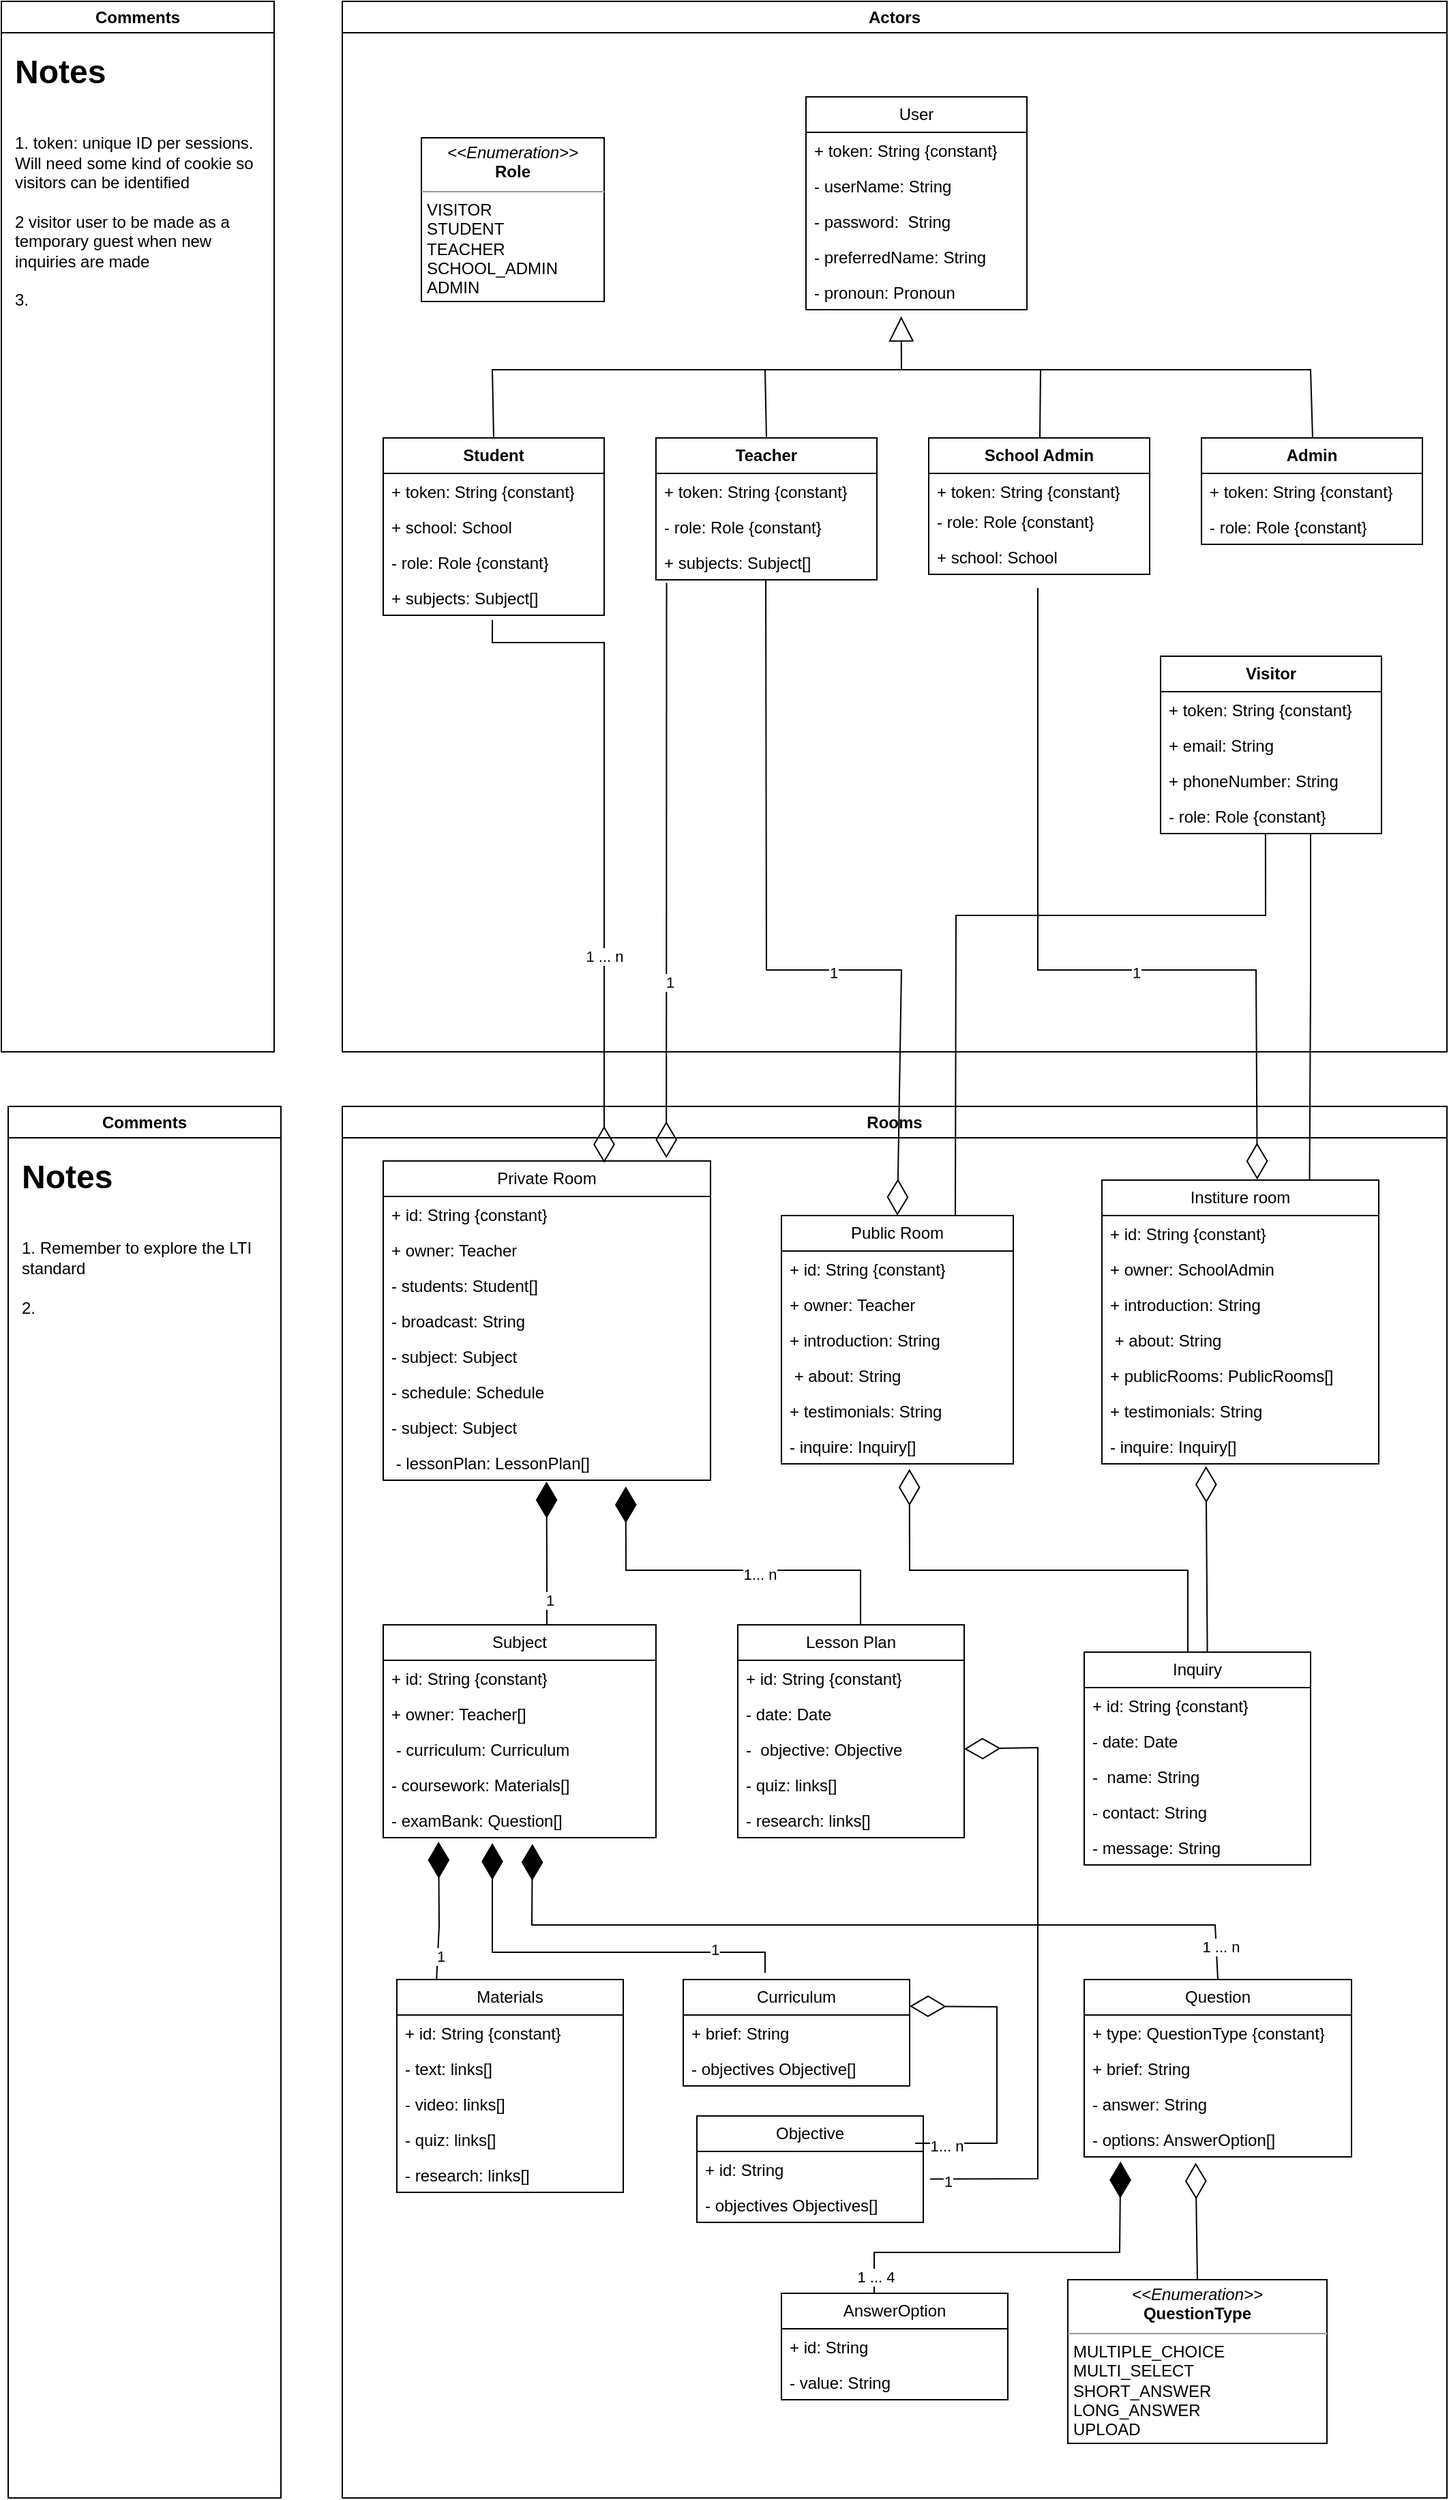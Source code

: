 <mxfile version="22.1.5" type="github">
  <diagram id="C5RBs43oDa-KdzZeNtuy" name="Class diagram">
    <mxGraphModel dx="2812" dy="894" grid="1" gridSize="10" guides="1" tooltips="1" connect="1" arrows="1" fold="1" page="1" pageScale="1" pageWidth="827" pageHeight="1169" math="0" shadow="0">
      <root>
        <mxCell id="WIyWlLk6GJQsqaUBKTNV-0" />
        <mxCell id="WIyWlLk6GJQsqaUBKTNV-1" parent="WIyWlLk6GJQsqaUBKTNV-0" />
        <mxCell id="srA7FluS-shETUdFAsvK-31" value="Actors" style="swimlane;whiteSpace=wrap;html=1;" parent="WIyWlLk6GJQsqaUBKTNV-1" vertex="1">
          <mxGeometry x="10" y="10" width="810" height="770" as="geometry" />
        </mxCell>
        <mxCell id="srA7FluS-shETUdFAsvK-42" value="&lt;b&gt;Student&lt;/b&gt;" style="swimlane;fontStyle=0;childLayout=stackLayout;horizontal=1;startSize=26;fillColor=none;horizontalStack=0;resizeParent=1;resizeParentMax=0;resizeLast=0;collapsible=1;marginBottom=0;whiteSpace=wrap;html=1;" parent="srA7FluS-shETUdFAsvK-31" vertex="1">
          <mxGeometry x="30" y="320" width="162" height="130" as="geometry" />
        </mxCell>
        <mxCell id="srA7FluS-shETUdFAsvK-43" value="+ token: String {constant}" style="text;strokeColor=none;fillColor=none;align=left;verticalAlign=top;spacingLeft=4;spacingRight=4;overflow=hidden;rotatable=0;points=[[0,0.5],[1,0.5]];portConstraint=eastwest;whiteSpace=wrap;html=1;" parent="srA7FluS-shETUdFAsvK-42" vertex="1">
          <mxGeometry y="26" width="162" height="26" as="geometry" />
        </mxCell>
        <mxCell id="srA7FluS-shETUdFAsvK-110" value="+ school: School" style="text;strokeColor=none;fillColor=none;align=left;verticalAlign=top;spacingLeft=4;spacingRight=4;overflow=hidden;rotatable=0;points=[[0,0.5],[1,0.5]];portConstraint=eastwest;whiteSpace=wrap;html=1;" parent="srA7FluS-shETUdFAsvK-42" vertex="1">
          <mxGeometry y="52" width="162" height="26" as="geometry" />
        </mxCell>
        <mxCell id="srA7FluS-shETUdFAsvK-64" value="- role: Role {constant}" style="text;strokeColor=none;fillColor=none;align=left;verticalAlign=top;spacingLeft=4;spacingRight=4;overflow=hidden;rotatable=0;points=[[0,0.5],[1,0.5]];portConstraint=eastwest;whiteSpace=wrap;html=1;" parent="srA7FluS-shETUdFAsvK-42" vertex="1">
          <mxGeometry y="78" width="162" height="26" as="geometry" />
        </mxCell>
        <mxCell id="srA7FluS-shETUdFAsvK-47" value="+ subjects: Subject[]" style="text;strokeColor=none;fillColor=none;align=left;verticalAlign=top;spacingLeft=4;spacingRight=4;overflow=hidden;rotatable=0;points=[[0,0.5],[1,0.5]];portConstraint=eastwest;whiteSpace=wrap;html=1;" parent="srA7FluS-shETUdFAsvK-42" vertex="1">
          <mxGeometry y="104" width="162" height="26" as="geometry" />
        </mxCell>
        <mxCell id="srA7FluS-shETUdFAsvK-66" value="&lt;b&gt;Teacher&lt;/b&gt;" style="swimlane;fontStyle=0;childLayout=stackLayout;horizontal=1;startSize=26;fillColor=none;horizontalStack=0;resizeParent=1;resizeParentMax=0;resizeLast=0;collapsible=1;marginBottom=0;whiteSpace=wrap;html=1;" parent="srA7FluS-shETUdFAsvK-31" vertex="1">
          <mxGeometry x="230" y="320" width="162" height="104" as="geometry" />
        </mxCell>
        <mxCell id="srA7FluS-shETUdFAsvK-106" value="+ token: String {constant}" style="text;strokeColor=none;fillColor=none;align=left;verticalAlign=top;spacingLeft=4;spacingRight=4;overflow=hidden;rotatable=0;points=[[0,0.5],[1,0.5]];portConstraint=eastwest;whiteSpace=wrap;html=1;" parent="srA7FluS-shETUdFAsvK-66" vertex="1">
          <mxGeometry y="26" width="162" height="26" as="geometry" />
        </mxCell>
        <mxCell id="srA7FluS-shETUdFAsvK-113" value="- role: Role {constant}" style="text;strokeColor=none;fillColor=none;align=left;verticalAlign=top;spacingLeft=4;spacingRight=4;overflow=hidden;rotatable=0;points=[[0,0.5],[1,0.5]];portConstraint=eastwest;whiteSpace=wrap;html=1;" parent="srA7FluS-shETUdFAsvK-66" vertex="1">
          <mxGeometry y="52" width="162" height="26" as="geometry" />
        </mxCell>
        <mxCell id="srA7FluS-shETUdFAsvK-72" value="+ subjects: Subject[]" style="text;strokeColor=none;fillColor=none;align=left;verticalAlign=top;spacingLeft=4;spacingRight=4;overflow=hidden;rotatable=0;points=[[0,0.5],[1,0.5]];portConstraint=eastwest;whiteSpace=wrap;html=1;" parent="srA7FluS-shETUdFAsvK-66" vertex="1">
          <mxGeometry y="78" width="162" height="26" as="geometry" />
        </mxCell>
        <mxCell id="srA7FluS-shETUdFAsvK-74" value="&lt;b&gt;School Admin&lt;/b&gt;" style="swimlane;fontStyle=0;childLayout=stackLayout;horizontal=1;startSize=26;fillColor=none;horizontalStack=0;resizeParent=1;resizeParentMax=0;resizeLast=0;collapsible=1;marginBottom=0;whiteSpace=wrap;html=1;" parent="srA7FluS-shETUdFAsvK-31" vertex="1">
          <mxGeometry x="430" y="320" width="162" height="100" as="geometry" />
        </mxCell>
        <mxCell id="srA7FluS-shETUdFAsvK-107" value="+ token: String {constant}" style="text;strokeColor=none;fillColor=none;align=left;verticalAlign=top;spacingLeft=4;spacingRight=4;overflow=hidden;rotatable=0;points=[[0,0.5],[1,0.5]];portConstraint=eastwest;whiteSpace=wrap;html=1;" parent="srA7FluS-shETUdFAsvK-74" vertex="1">
          <mxGeometry y="26" width="162" height="22" as="geometry" />
        </mxCell>
        <mxCell id="srA7FluS-shETUdFAsvK-114" value="- role: Role {constant}" style="text;strokeColor=none;fillColor=none;align=left;verticalAlign=top;spacingLeft=4;spacingRight=4;overflow=hidden;rotatable=0;points=[[0,0.5],[1,0.5]];portConstraint=eastwest;whiteSpace=wrap;html=1;" parent="srA7FluS-shETUdFAsvK-74" vertex="1">
          <mxGeometry y="48" width="162" height="26" as="geometry" />
        </mxCell>
        <mxCell id="srA7FluS-shETUdFAsvK-81" value="+ school: School" style="text;strokeColor=none;fillColor=none;align=left;verticalAlign=top;spacingLeft=4;spacingRight=4;overflow=hidden;rotatable=0;points=[[0,0.5],[1,0.5]];portConstraint=eastwest;whiteSpace=wrap;html=1;" parent="srA7FluS-shETUdFAsvK-74" vertex="1">
          <mxGeometry y="74" width="162" height="26" as="geometry" />
        </mxCell>
        <mxCell id="srA7FluS-shETUdFAsvK-82" value="&lt;b&gt;Admin&lt;/b&gt;" style="swimlane;fontStyle=0;childLayout=stackLayout;horizontal=1;startSize=26;fillColor=none;horizontalStack=0;resizeParent=1;resizeParentMax=0;resizeLast=0;collapsible=1;marginBottom=0;whiteSpace=wrap;html=1;" parent="srA7FluS-shETUdFAsvK-31" vertex="1">
          <mxGeometry x="630" y="320" width="162" height="78" as="geometry" />
        </mxCell>
        <mxCell id="srA7FluS-shETUdFAsvK-108" value="+ token: String {constant}" style="text;strokeColor=none;fillColor=none;align=left;verticalAlign=top;spacingLeft=4;spacingRight=4;overflow=hidden;rotatable=0;points=[[0,0.5],[1,0.5]];portConstraint=eastwest;whiteSpace=wrap;html=1;" parent="srA7FluS-shETUdFAsvK-82" vertex="1">
          <mxGeometry y="26" width="162" height="26" as="geometry" />
        </mxCell>
        <mxCell id="srA7FluS-shETUdFAsvK-115" value="- role: Role {constant}" style="text;strokeColor=none;fillColor=none;align=left;verticalAlign=top;spacingLeft=4;spacingRight=4;overflow=hidden;rotatable=0;points=[[0,0.5],[1,0.5]];portConstraint=eastwest;whiteSpace=wrap;html=1;" parent="srA7FluS-shETUdFAsvK-82" vertex="1">
          <mxGeometry y="52" width="162" height="26" as="geometry" />
        </mxCell>
        <mxCell id="srA7FluS-shETUdFAsvK-97" value="&lt;b&gt;Visitor&lt;/b&gt;" style="swimlane;fontStyle=0;childLayout=stackLayout;horizontal=1;startSize=26;fillColor=none;horizontalStack=0;resizeParent=1;resizeParentMax=0;resizeLast=0;collapsible=1;marginBottom=0;whiteSpace=wrap;html=1;" parent="srA7FluS-shETUdFAsvK-31" vertex="1">
          <mxGeometry x="600" y="480" width="162" height="130" as="geometry" />
        </mxCell>
        <mxCell id="srA7FluS-shETUdFAsvK-98" value="+ token: String {constant}" style="text;strokeColor=none;fillColor=none;align=left;verticalAlign=top;spacingLeft=4;spacingRight=4;overflow=hidden;rotatable=0;points=[[0,0.5],[1,0.5]];portConstraint=eastwest;whiteSpace=wrap;html=1;" parent="srA7FluS-shETUdFAsvK-97" vertex="1">
          <mxGeometry y="26" width="162" height="26" as="geometry" />
        </mxCell>
        <mxCell id="srA7FluS-shETUdFAsvK-103" value="+ email: String" style="text;strokeColor=none;fillColor=none;align=left;verticalAlign=top;spacingLeft=4;spacingRight=4;overflow=hidden;rotatable=0;points=[[0,0.5],[1,0.5]];portConstraint=eastwest;whiteSpace=wrap;html=1;" parent="srA7FluS-shETUdFAsvK-97" vertex="1">
          <mxGeometry y="52" width="162" height="26" as="geometry" />
        </mxCell>
        <mxCell id="srA7FluS-shETUdFAsvK-105" value="+ phoneNumber: String" style="text;strokeColor=none;fillColor=none;align=left;verticalAlign=top;spacingLeft=4;spacingRight=4;overflow=hidden;rotatable=0;points=[[0,0.5],[1,0.5]];portConstraint=eastwest;whiteSpace=wrap;html=1;" parent="srA7FluS-shETUdFAsvK-97" vertex="1">
          <mxGeometry y="78" width="162" height="26" as="geometry" />
        </mxCell>
        <mxCell id="srA7FluS-shETUdFAsvK-112" value="- role: Role {constant}" style="text;strokeColor=none;fillColor=none;align=left;verticalAlign=top;spacingLeft=4;spacingRight=4;overflow=hidden;rotatable=0;points=[[0,0.5],[1,0.5]];portConstraint=eastwest;whiteSpace=wrap;html=1;" parent="srA7FluS-shETUdFAsvK-97" vertex="1">
          <mxGeometry y="104" width="162" height="26" as="geometry" />
        </mxCell>
        <mxCell id="srA7FluS-shETUdFAsvK-116" value="User" style="swimlane;fontStyle=0;childLayout=stackLayout;horizontal=1;startSize=26;fillColor=none;horizontalStack=0;resizeParent=1;resizeParentMax=0;resizeLast=0;collapsible=1;marginBottom=0;whiteSpace=wrap;html=1;" parent="srA7FluS-shETUdFAsvK-31" vertex="1">
          <mxGeometry x="340" y="70" width="162" height="156" as="geometry" />
        </mxCell>
        <mxCell id="srA7FluS-shETUdFAsvK-117" value="+ token: String {constant}" style="text;strokeColor=none;fillColor=none;align=left;verticalAlign=top;spacingLeft=4;spacingRight=4;overflow=hidden;rotatable=0;points=[[0,0.5],[1,0.5]];portConstraint=eastwest;whiteSpace=wrap;html=1;" parent="srA7FluS-shETUdFAsvK-116" vertex="1">
          <mxGeometry y="26" width="162" height="26" as="geometry" />
        </mxCell>
        <mxCell id="srA7FluS-shETUdFAsvK-119" value="- userName: String" style="text;strokeColor=none;fillColor=none;align=left;verticalAlign=top;spacingLeft=4;spacingRight=4;overflow=hidden;rotatable=0;points=[[0,0.5],[1,0.5]];portConstraint=eastwest;whiteSpace=wrap;html=1;" parent="srA7FluS-shETUdFAsvK-116" vertex="1">
          <mxGeometry y="52" width="162" height="26" as="geometry" />
        </mxCell>
        <mxCell id="srA7FluS-shETUdFAsvK-120" value="- password:&amp;nbsp; String" style="text;strokeColor=none;fillColor=none;align=left;verticalAlign=top;spacingLeft=4;spacingRight=4;overflow=hidden;rotatable=0;points=[[0,0.5],[1,0.5]];portConstraint=eastwest;whiteSpace=wrap;html=1;" parent="srA7FluS-shETUdFAsvK-116" vertex="1">
          <mxGeometry y="78" width="162" height="26" as="geometry" />
        </mxCell>
        <mxCell id="srA7FluS-shETUdFAsvK-121" value="- preferredName: String" style="text;strokeColor=none;fillColor=none;align=left;verticalAlign=top;spacingLeft=4;spacingRight=4;overflow=hidden;rotatable=0;points=[[0,0.5],[1,0.5]];portConstraint=eastwest;whiteSpace=wrap;html=1;" parent="srA7FluS-shETUdFAsvK-116" vertex="1">
          <mxGeometry y="104" width="162" height="26" as="geometry" />
        </mxCell>
        <mxCell id="srA7FluS-shETUdFAsvK-122" value="- pronoun: Pronoun" style="text;strokeColor=none;fillColor=none;align=left;verticalAlign=top;spacingLeft=4;spacingRight=4;overflow=hidden;rotatable=0;points=[[0,0.5],[1,0.5]];portConstraint=eastwest;whiteSpace=wrap;html=1;" parent="srA7FluS-shETUdFAsvK-116" vertex="1">
          <mxGeometry y="130" width="162" height="26" as="geometry" />
        </mxCell>
        <mxCell id="srA7FluS-shETUdFAsvK-111" value="&lt;p style=&quot;margin:0px;margin-top:4px;text-align:center;&quot;&gt;&lt;i&gt;&amp;lt;&amp;lt;Enumeration&amp;gt;&amp;gt;&lt;/i&gt;&lt;br&gt;&lt;b&gt;Role&lt;/b&gt;&lt;/p&gt;&lt;hr size=&quot;1&quot;&gt;&lt;p style=&quot;margin:0px;margin-left:4px;&quot;&gt;VISITOR&lt;/p&gt;&lt;p style=&quot;margin:0px;margin-left:4px;&quot;&gt;STUDENT&lt;br&gt;&lt;/p&gt;&lt;p style=&quot;margin:0px;margin-left:4px;&quot;&gt;TEACHER&lt;/p&gt;&lt;p style=&quot;margin:0px;margin-left:4px;&quot;&gt;SCHOOL_ADMIN&lt;/p&gt;&lt;p style=&quot;margin:0px;margin-left:4px;&quot;&gt;ADMIN&lt;/p&gt;&lt;p style=&quot;margin:0px;margin-left:4px;&quot;&gt;&lt;br&gt;&lt;/p&gt;" style="verticalAlign=top;align=left;overflow=fill;fontSize=12;fontFamily=Helvetica;html=1;whiteSpace=wrap;" parent="srA7FluS-shETUdFAsvK-31" vertex="1">
          <mxGeometry x="58" y="100" width="134" height="120" as="geometry" />
        </mxCell>
        <mxCell id="srA7FluS-shETUdFAsvK-141" value="" style="endArrow=block;endSize=16;endFill=0;html=1;rounded=0;exitX=0.5;exitY=0;exitDx=0;exitDy=0;entryX=0.431;entryY=1.187;entryDx=0;entryDy=0;entryPerimeter=0;" parent="srA7FluS-shETUdFAsvK-31" source="srA7FluS-shETUdFAsvK-42" target="srA7FluS-shETUdFAsvK-122" edge="1">
          <mxGeometry width="160" relative="1" as="geometry">
            <mxPoint x="280" y="500" as="sourcePoint" />
            <mxPoint x="440" y="500" as="targetPoint" />
            <Array as="points">
              <mxPoint x="110" y="270" />
              <mxPoint x="410" y="270" />
            </Array>
          </mxGeometry>
        </mxCell>
        <mxCell id="srA7FluS-shETUdFAsvK-142" value="" style="endArrow=none;html=1;rounded=0;exitX=0.5;exitY=0;exitDx=0;exitDy=0;" parent="srA7FluS-shETUdFAsvK-31" source="srA7FluS-shETUdFAsvK-66" edge="1">
          <mxGeometry width="50" height="50" relative="1" as="geometry">
            <mxPoint x="320" y="330" as="sourcePoint" />
            <mxPoint x="310" y="270" as="targetPoint" />
          </mxGeometry>
        </mxCell>
        <mxCell id="srA7FluS-shETUdFAsvK-143" value="" style="endArrow=none;html=1;rounded=0;exitX=0.5;exitY=0;exitDx=0;exitDy=0;" parent="srA7FluS-shETUdFAsvK-31" edge="1">
          <mxGeometry width="50" height="50" relative="1" as="geometry">
            <mxPoint x="511.5" y="320" as="sourcePoint" />
            <mxPoint x="410" y="270" as="targetPoint" />
            <Array as="points">
              <mxPoint x="512" y="270" />
            </Array>
          </mxGeometry>
        </mxCell>
        <mxCell id="srA7FluS-shETUdFAsvK-144" value="" style="endArrow=none;html=1;rounded=0;exitX=0.5;exitY=0;exitDx=0;exitDy=0;" parent="srA7FluS-shETUdFAsvK-31" edge="1">
          <mxGeometry width="50" height="50" relative="1" as="geometry">
            <mxPoint x="711.5" y="320" as="sourcePoint" />
            <mxPoint x="510" y="270" as="targetPoint" />
            <Array as="points">
              <mxPoint x="710" y="270" />
            </Array>
          </mxGeometry>
        </mxCell>
        <mxCell id="srA7FluS-shETUdFAsvK-187" value="Rooms" style="swimlane;whiteSpace=wrap;html=1;startSize=23;" parent="WIyWlLk6GJQsqaUBKTNV-1" vertex="1">
          <mxGeometry x="10" y="820" width="810" height="1020" as="geometry" />
        </mxCell>
        <mxCell id="srA7FluS-shETUdFAsvK-146" value="Subject" style="swimlane;fontStyle=0;childLayout=stackLayout;horizontal=1;startSize=26;fillColor=none;horizontalStack=0;resizeParent=1;resizeParentMax=0;resizeLast=0;collapsible=1;marginBottom=0;whiteSpace=wrap;html=1;" parent="srA7FluS-shETUdFAsvK-187" vertex="1">
          <mxGeometry x="30" y="380" width="200" height="156" as="geometry" />
        </mxCell>
        <mxCell id="srA7FluS-shETUdFAsvK-147" value="+ id: String {constant}" style="text;strokeColor=none;fillColor=none;align=left;verticalAlign=top;spacingLeft=4;spacingRight=4;overflow=hidden;rotatable=0;points=[[0,0.5],[1,0.5]];portConstraint=eastwest;whiteSpace=wrap;html=1;" parent="srA7FluS-shETUdFAsvK-146" vertex="1">
          <mxGeometry y="26" width="200" height="26" as="geometry" />
        </mxCell>
        <mxCell id="srA7FluS-shETUdFAsvK-148" value="+ owner: Teacher[]" style="text;strokeColor=none;fillColor=none;align=left;verticalAlign=top;spacingLeft=4;spacingRight=4;overflow=hidden;rotatable=0;points=[[0,0.5],[1,0.5]];portConstraint=eastwest;whiteSpace=wrap;html=1;" parent="srA7FluS-shETUdFAsvK-146" vertex="1">
          <mxGeometry y="52" width="200" height="26" as="geometry" />
        </mxCell>
        <mxCell id="PEpVWC3lu_L7I1P6-TOw-14" value="&amp;nbsp;- curriculum: Curriculum" style="text;strokeColor=none;fillColor=none;align=left;verticalAlign=top;spacingLeft=4;spacingRight=4;overflow=hidden;rotatable=0;points=[[0,0.5],[1,0.5]];portConstraint=eastwest;whiteSpace=wrap;html=1;" parent="srA7FluS-shETUdFAsvK-146" vertex="1">
          <mxGeometry y="78" width="200" height="26" as="geometry" />
        </mxCell>
        <mxCell id="PEpVWC3lu_L7I1P6-TOw-15" value="- coursework: Materials[]" style="text;strokeColor=none;fillColor=none;align=left;verticalAlign=top;spacingLeft=4;spacingRight=4;overflow=hidden;rotatable=0;points=[[0,0.5],[1,0.5]];portConstraint=eastwest;whiteSpace=wrap;html=1;" parent="srA7FluS-shETUdFAsvK-146" vertex="1">
          <mxGeometry y="104" width="200" height="26" as="geometry" />
        </mxCell>
        <mxCell id="PEpVWC3lu_L7I1P6-TOw-20" value="- examBank: Question[]" style="text;strokeColor=none;fillColor=none;align=left;verticalAlign=top;spacingLeft=4;spacingRight=4;overflow=hidden;rotatable=0;points=[[0,0.5],[1,0.5]];portConstraint=eastwest;whiteSpace=wrap;html=1;" parent="srA7FluS-shETUdFAsvK-146" vertex="1">
          <mxGeometry y="130" width="200" height="26" as="geometry" />
        </mxCell>
        <mxCell id="PEpVWC3lu_L7I1P6-TOw-2" value="Private Room" style="swimlane;fontStyle=0;childLayout=stackLayout;horizontal=1;startSize=26;fillColor=none;horizontalStack=0;resizeParent=1;resizeParentMax=0;resizeLast=0;collapsible=1;marginBottom=0;whiteSpace=wrap;html=1;" parent="srA7FluS-shETUdFAsvK-187" vertex="1">
          <mxGeometry x="30" y="40" width="240" height="234" as="geometry" />
        </mxCell>
        <mxCell id="PEpVWC3lu_L7I1P6-TOw-3" value="+ id: String {constant}" style="text;strokeColor=none;fillColor=none;align=left;verticalAlign=top;spacingLeft=4;spacingRight=4;overflow=hidden;rotatable=0;points=[[0,0.5],[1,0.5]];portConstraint=eastwest;whiteSpace=wrap;html=1;" parent="PEpVWC3lu_L7I1P6-TOw-2" vertex="1">
          <mxGeometry y="26" width="240" height="26" as="geometry" />
        </mxCell>
        <mxCell id="PEpVWC3lu_L7I1P6-TOw-4" value="+ owner: Teacher" style="text;strokeColor=none;fillColor=none;align=left;verticalAlign=top;spacingLeft=4;spacingRight=4;overflow=hidden;rotatable=0;points=[[0,0.5],[1,0.5]];portConstraint=eastwest;whiteSpace=wrap;html=1;" parent="PEpVWC3lu_L7I1P6-TOw-2" vertex="1">
          <mxGeometry y="52" width="240" height="26" as="geometry" />
        </mxCell>
        <mxCell id="PEpVWC3lu_L7I1P6-TOw-5" value="- students: Student[]" style="text;strokeColor=none;fillColor=none;align=left;verticalAlign=top;spacingLeft=4;spacingRight=4;overflow=hidden;rotatable=0;points=[[0,0.5],[1,0.5]];portConstraint=eastwest;whiteSpace=wrap;html=1;" parent="PEpVWC3lu_L7I1P6-TOw-2" vertex="1">
          <mxGeometry y="78" width="240" height="26" as="geometry" />
        </mxCell>
        <mxCell id="PEpVWC3lu_L7I1P6-TOw-6" value="- broadcast: String" style="text;strokeColor=none;fillColor=none;align=left;verticalAlign=top;spacingLeft=4;spacingRight=4;overflow=hidden;rotatable=0;points=[[0,0.5],[1,0.5]];portConstraint=eastwest;whiteSpace=wrap;html=1;" parent="PEpVWC3lu_L7I1P6-TOw-2" vertex="1">
          <mxGeometry y="104" width="240" height="26" as="geometry" />
        </mxCell>
        <mxCell id="PEpVWC3lu_L7I1P6-TOw-18" value="- subject: Subject" style="text;strokeColor=none;fillColor=none;align=left;verticalAlign=top;spacingLeft=4;spacingRight=4;overflow=hidden;rotatable=0;points=[[0,0.5],[1,0.5]];portConstraint=eastwest;whiteSpace=wrap;html=1;" parent="PEpVWC3lu_L7I1P6-TOw-2" vertex="1">
          <mxGeometry y="130" width="240" height="26" as="geometry" />
        </mxCell>
        <mxCell id="PEpVWC3lu_L7I1P6-TOw-7" value="- schedule: Schedule" style="text;strokeColor=none;fillColor=none;align=left;verticalAlign=top;spacingLeft=4;spacingRight=4;overflow=hidden;rotatable=0;points=[[0,0.5],[1,0.5]];portConstraint=eastwest;whiteSpace=wrap;html=1;" parent="PEpVWC3lu_L7I1P6-TOw-2" vertex="1">
          <mxGeometry y="156" width="240" height="26" as="geometry" />
        </mxCell>
        <mxCell id="PEpVWC3lu_L7I1P6-TOw-19" value="- subject: Subject" style="text;strokeColor=none;fillColor=none;align=left;verticalAlign=top;spacingLeft=4;spacingRight=4;overflow=hidden;rotatable=0;points=[[0,0.5],[1,0.5]];portConstraint=eastwest;whiteSpace=wrap;html=1;" parent="PEpVWC3lu_L7I1P6-TOw-2" vertex="1">
          <mxGeometry y="182" width="240" height="26" as="geometry" />
        </mxCell>
        <mxCell id="PEpVWC3lu_L7I1P6-TOw-16" value="&amp;nbsp;- lessonPlan: LessonPlan[]" style="text;strokeColor=none;fillColor=none;align=left;verticalAlign=top;spacingLeft=4;spacingRight=4;overflow=hidden;rotatable=0;points=[[0,0.5],[1,0.5]];portConstraint=eastwest;whiteSpace=wrap;html=1;" parent="PEpVWC3lu_L7I1P6-TOw-2" vertex="1">
          <mxGeometry y="208" width="240" height="26" as="geometry" />
        </mxCell>
        <mxCell id="PEpVWC3lu_L7I1P6-TOw-11" value="Materials" style="swimlane;fontStyle=0;childLayout=stackLayout;horizontal=1;startSize=26;fillColor=none;horizontalStack=0;resizeParent=1;resizeParentMax=0;resizeLast=0;collapsible=1;marginBottom=0;whiteSpace=wrap;html=1;" parent="srA7FluS-shETUdFAsvK-187" vertex="1">
          <mxGeometry x="40" y="640" width="166" height="156" as="geometry" />
        </mxCell>
        <mxCell id="PEpVWC3lu_L7I1P6-TOw-12" value="+ id: String {constant}" style="text;strokeColor=none;fillColor=none;align=left;verticalAlign=top;spacingLeft=4;spacingRight=4;overflow=hidden;rotatable=0;points=[[0,0.5],[1,0.5]];portConstraint=eastwest;whiteSpace=wrap;html=1;" parent="PEpVWC3lu_L7I1P6-TOw-11" vertex="1">
          <mxGeometry y="26" width="166" height="26" as="geometry" />
        </mxCell>
        <mxCell id="PEpVWC3lu_L7I1P6-TOw-17" value="- text: links[]" style="text;strokeColor=none;fillColor=none;align=left;verticalAlign=top;spacingLeft=4;spacingRight=4;overflow=hidden;rotatable=0;points=[[0,0.5],[1,0.5]];portConstraint=eastwest;whiteSpace=wrap;html=1;" parent="PEpVWC3lu_L7I1P6-TOw-11" vertex="1">
          <mxGeometry y="52" width="166" height="26" as="geometry" />
        </mxCell>
        <mxCell id="PEpVWC3lu_L7I1P6-TOw-21" value="- video: links[]" style="text;strokeColor=none;fillColor=none;align=left;verticalAlign=top;spacingLeft=4;spacingRight=4;overflow=hidden;rotatable=0;points=[[0,0.5],[1,0.5]];portConstraint=eastwest;whiteSpace=wrap;html=1;" parent="PEpVWC3lu_L7I1P6-TOw-11" vertex="1">
          <mxGeometry y="78" width="166" height="26" as="geometry" />
        </mxCell>
        <mxCell id="PEpVWC3lu_L7I1P6-TOw-22" value="- quiz: links[]" style="text;strokeColor=none;fillColor=none;align=left;verticalAlign=top;spacingLeft=4;spacingRight=4;overflow=hidden;rotatable=0;points=[[0,0.5],[1,0.5]];portConstraint=eastwest;whiteSpace=wrap;html=1;" parent="PEpVWC3lu_L7I1P6-TOw-11" vertex="1">
          <mxGeometry y="104" width="166" height="26" as="geometry" />
        </mxCell>
        <mxCell id="PEpVWC3lu_L7I1P6-TOw-23" value="- research: links[]" style="text;strokeColor=none;fillColor=none;align=left;verticalAlign=top;spacingLeft=4;spacingRight=4;overflow=hidden;rotatable=0;points=[[0,0.5],[1,0.5]];portConstraint=eastwest;whiteSpace=wrap;html=1;" parent="PEpVWC3lu_L7I1P6-TOw-11" vertex="1">
          <mxGeometry y="130" width="166" height="26" as="geometry" />
        </mxCell>
        <mxCell id="PEpVWC3lu_L7I1P6-TOw-25" value="Lesson Plan" style="swimlane;fontStyle=0;childLayout=stackLayout;horizontal=1;startSize=26;fillColor=none;horizontalStack=0;resizeParent=1;resizeParentMax=0;resizeLast=0;collapsible=1;marginBottom=0;whiteSpace=wrap;html=1;" parent="srA7FluS-shETUdFAsvK-187" vertex="1">
          <mxGeometry x="290" y="380" width="166" height="156" as="geometry" />
        </mxCell>
        <mxCell id="PEpVWC3lu_L7I1P6-TOw-26" value="+ id: String {constant}" style="text;strokeColor=none;fillColor=none;align=left;verticalAlign=top;spacingLeft=4;spacingRight=4;overflow=hidden;rotatable=0;points=[[0,0.5],[1,0.5]];portConstraint=eastwest;whiteSpace=wrap;html=1;" parent="PEpVWC3lu_L7I1P6-TOw-25" vertex="1">
          <mxGeometry y="26" width="166" height="26" as="geometry" />
        </mxCell>
        <mxCell id="PEpVWC3lu_L7I1P6-TOw-27" value="- date: Date" style="text;strokeColor=none;fillColor=none;align=left;verticalAlign=top;spacingLeft=4;spacingRight=4;overflow=hidden;rotatable=0;points=[[0,0.5],[1,0.5]];portConstraint=eastwest;whiteSpace=wrap;html=1;" parent="PEpVWC3lu_L7I1P6-TOw-25" vertex="1">
          <mxGeometry y="52" width="166" height="26" as="geometry" />
        </mxCell>
        <mxCell id="PEpVWC3lu_L7I1P6-TOw-28" value="-&amp;nbsp; objective: Objective" style="text;strokeColor=none;fillColor=none;align=left;verticalAlign=top;spacingLeft=4;spacingRight=4;overflow=hidden;rotatable=0;points=[[0,0.5],[1,0.5]];portConstraint=eastwest;whiteSpace=wrap;html=1;" parent="PEpVWC3lu_L7I1P6-TOw-25" vertex="1">
          <mxGeometry y="78" width="166" height="26" as="geometry" />
        </mxCell>
        <mxCell id="PEpVWC3lu_L7I1P6-TOw-29" value="- quiz: links[]" style="text;strokeColor=none;fillColor=none;align=left;verticalAlign=top;spacingLeft=4;spacingRight=4;overflow=hidden;rotatable=0;points=[[0,0.5],[1,0.5]];portConstraint=eastwest;whiteSpace=wrap;html=1;" parent="PEpVWC3lu_L7I1P6-TOw-25" vertex="1">
          <mxGeometry y="104" width="166" height="26" as="geometry" />
        </mxCell>
        <mxCell id="PEpVWC3lu_L7I1P6-TOw-30" value="- research: links[]" style="text;strokeColor=none;fillColor=none;align=left;verticalAlign=top;spacingLeft=4;spacingRight=4;overflow=hidden;rotatable=0;points=[[0,0.5],[1,0.5]];portConstraint=eastwest;whiteSpace=wrap;html=1;" parent="PEpVWC3lu_L7I1P6-TOw-25" vertex="1">
          <mxGeometry y="130" width="166" height="26" as="geometry" />
        </mxCell>
        <mxCell id="PEpVWC3lu_L7I1P6-TOw-31" value="Public Room" style="swimlane;fontStyle=0;childLayout=stackLayout;horizontal=1;startSize=26;fillColor=none;horizontalStack=0;resizeParent=1;resizeParentMax=0;resizeLast=0;collapsible=1;marginBottom=0;whiteSpace=wrap;html=1;" parent="srA7FluS-shETUdFAsvK-187" vertex="1">
          <mxGeometry x="322" y="80" width="170" height="182" as="geometry" />
        </mxCell>
        <mxCell id="PEpVWC3lu_L7I1P6-TOw-32" value="+ id: String {constant}" style="text;strokeColor=none;fillColor=none;align=left;verticalAlign=top;spacingLeft=4;spacingRight=4;overflow=hidden;rotatable=0;points=[[0,0.5],[1,0.5]];portConstraint=eastwest;whiteSpace=wrap;html=1;" parent="PEpVWC3lu_L7I1P6-TOw-31" vertex="1">
          <mxGeometry y="26" width="170" height="26" as="geometry" />
        </mxCell>
        <mxCell id="PEpVWC3lu_L7I1P6-TOw-33" value="+ owner: Teacher" style="text;strokeColor=none;fillColor=none;align=left;verticalAlign=top;spacingLeft=4;spacingRight=4;overflow=hidden;rotatable=0;points=[[0,0.5],[1,0.5]];portConstraint=eastwest;whiteSpace=wrap;html=1;" parent="PEpVWC3lu_L7I1P6-TOw-31" vertex="1">
          <mxGeometry y="52" width="170" height="26" as="geometry" />
        </mxCell>
        <mxCell id="PEpVWC3lu_L7I1P6-TOw-34" value="+ introduction: String" style="text;strokeColor=none;fillColor=none;align=left;verticalAlign=top;spacingLeft=4;spacingRight=4;overflow=hidden;rotatable=0;points=[[0,0.5],[1,0.5]];portConstraint=eastwest;whiteSpace=wrap;html=1;" parent="PEpVWC3lu_L7I1P6-TOw-31" vertex="1">
          <mxGeometry y="78" width="170" height="26" as="geometry" />
        </mxCell>
        <mxCell id="PEpVWC3lu_L7I1P6-TOw-39" value="&amp;nbsp;+ about: String" style="text;strokeColor=none;fillColor=none;align=left;verticalAlign=top;spacingLeft=4;spacingRight=4;overflow=hidden;rotatable=0;points=[[0,0.5],[1,0.5]];portConstraint=eastwest;whiteSpace=wrap;html=1;" parent="PEpVWC3lu_L7I1P6-TOw-31" vertex="1">
          <mxGeometry y="104" width="170" height="26" as="geometry" />
        </mxCell>
        <mxCell id="PEpVWC3lu_L7I1P6-TOw-35" value="+ testimonials: String" style="text;strokeColor=none;fillColor=none;align=left;verticalAlign=top;spacingLeft=4;spacingRight=4;overflow=hidden;rotatable=0;points=[[0,0.5],[1,0.5]];portConstraint=eastwest;whiteSpace=wrap;html=1;" parent="PEpVWC3lu_L7I1P6-TOw-31" vertex="1">
          <mxGeometry y="130" width="170" height="26" as="geometry" />
        </mxCell>
        <mxCell id="PEpVWC3lu_L7I1P6-TOw-37" value="- inquire: Inquiry[]" style="text;strokeColor=none;fillColor=none;align=left;verticalAlign=top;spacingLeft=4;spacingRight=4;overflow=hidden;rotatable=0;points=[[0,0.5],[1,0.5]];portConstraint=eastwest;whiteSpace=wrap;html=1;" parent="PEpVWC3lu_L7I1P6-TOw-31" vertex="1">
          <mxGeometry y="156" width="170" height="26" as="geometry" />
        </mxCell>
        <mxCell id="PEpVWC3lu_L7I1P6-TOw-41" value="" style="endArrow=diamondThin;endFill=1;endSize=24;html=1;rounded=0;entryX=0.499;entryY=1.038;entryDx=0;entryDy=0;entryPerimeter=0;" parent="srA7FluS-shETUdFAsvK-187" target="PEpVWC3lu_L7I1P6-TOw-16" edge="1">
          <mxGeometry width="160" relative="1" as="geometry">
            <mxPoint x="150" y="380" as="sourcePoint" />
            <mxPoint x="480" y="310" as="targetPoint" />
            <Array as="points">
              <mxPoint x="150" y="340" />
            </Array>
          </mxGeometry>
        </mxCell>
        <mxCell id="PEpVWC3lu_L7I1P6-TOw-44" value="1" style="edgeLabel;html=1;align=center;verticalAlign=middle;resizable=0;points=[];" parent="PEpVWC3lu_L7I1P6-TOw-41" vertex="1" connectable="0">
          <mxGeometry x="-0.645" y="-2" relative="1" as="geometry">
            <mxPoint as="offset" />
          </mxGeometry>
        </mxCell>
        <mxCell id="PEpVWC3lu_L7I1P6-TOw-42" value="" style="endArrow=diamondThin;endFill=1;endSize=24;html=1;rounded=0;exitX=0.799;exitY=0;exitDx=0;exitDy=0;exitPerimeter=0;entryX=0.741;entryY=1.176;entryDx=0;entryDy=0;entryPerimeter=0;" parent="srA7FluS-shETUdFAsvK-187" target="PEpVWC3lu_L7I1P6-TOw-16" edge="1">
          <mxGeometry width="160" relative="1" as="geometry">
            <mxPoint x="380" y="380" as="sourcePoint" />
            <mxPoint x="270" y="280" as="targetPoint" />
            <Array as="points">
              <mxPoint x="380" y="340" />
              <mxPoint x="208" y="340" />
            </Array>
          </mxGeometry>
        </mxCell>
        <mxCell id="PEpVWC3lu_L7I1P6-TOw-45" value="1... n" style="edgeLabel;html=1;align=center;verticalAlign=middle;resizable=0;points=[];" parent="PEpVWC3lu_L7I1P6-TOw-42" vertex="1" connectable="0">
          <mxGeometry x="-0.494" y="3" relative="1" as="geometry">
            <mxPoint x="-45" as="offset" />
          </mxGeometry>
        </mxCell>
        <mxCell id="PEpVWC3lu_L7I1P6-TOw-48" value="" style="endArrow=diamondThin;endFill=1;endSize=24;html=1;rounded=0;exitX=0.175;exitY=0.004;exitDx=0;exitDy=0;entryX=0.203;entryY=1.115;entryDx=0;entryDy=0;entryPerimeter=0;exitPerimeter=0;" parent="srA7FluS-shETUdFAsvK-187" source="PEpVWC3lu_L7I1P6-TOw-11" target="PEpVWC3lu_L7I1P6-TOw-20" edge="1">
          <mxGeometry width="160" relative="1" as="geometry">
            <mxPoint x="122.5" y="641" as="sourcePoint" />
            <mxPoint x="122.5" y="536" as="targetPoint" />
            <Array as="points">
              <mxPoint x="71" y="601" />
            </Array>
          </mxGeometry>
        </mxCell>
        <mxCell id="PEpVWC3lu_L7I1P6-TOw-49" value="1" style="edgeLabel;html=1;align=center;verticalAlign=middle;resizable=0;points=[];" parent="PEpVWC3lu_L7I1P6-TOw-48" vertex="1" connectable="0">
          <mxGeometry x="-0.645" y="-2" relative="1" as="geometry">
            <mxPoint as="offset" />
          </mxGeometry>
        </mxCell>
        <mxCell id="PEpVWC3lu_L7I1P6-TOw-50" value="Curriculum" style="swimlane;fontStyle=0;childLayout=stackLayout;horizontal=1;startSize=26;fillColor=none;horizontalStack=0;resizeParent=1;resizeParentMax=0;resizeLast=0;collapsible=1;marginBottom=0;whiteSpace=wrap;html=1;" parent="srA7FluS-shETUdFAsvK-187" vertex="1">
          <mxGeometry x="250" y="640" width="166" height="78" as="geometry" />
        </mxCell>
        <mxCell id="PEpVWC3lu_L7I1P6-TOw-51" value="+ brief: String" style="text;strokeColor=none;fillColor=none;align=left;verticalAlign=top;spacingLeft=4;spacingRight=4;overflow=hidden;rotatable=0;points=[[0,0.5],[1,0.5]];portConstraint=eastwest;whiteSpace=wrap;html=1;" parent="PEpVWC3lu_L7I1P6-TOw-50" vertex="1">
          <mxGeometry y="26" width="166" height="26" as="geometry" />
        </mxCell>
        <mxCell id="PEpVWC3lu_L7I1P6-TOw-52" value="- objectives Objective[]" style="text;strokeColor=none;fillColor=none;align=left;verticalAlign=top;spacingLeft=4;spacingRight=4;overflow=hidden;rotatable=0;points=[[0,0.5],[1,0.5]];portConstraint=eastwest;whiteSpace=wrap;html=1;" parent="PEpVWC3lu_L7I1P6-TOw-50" vertex="1">
          <mxGeometry y="52" width="166" height="26" as="geometry" />
        </mxCell>
        <mxCell id="PEpVWC3lu_L7I1P6-TOw-56" value="" style="endArrow=diamondThin;endFill=1;endSize=24;html=1;rounded=0;exitX=0.799;exitY=0;exitDx=0;exitDy=0;entryX=0.4;entryY=1.154;entryDx=0;entryDy=0;entryPerimeter=0;exitPerimeter=0;" parent="srA7FluS-shETUdFAsvK-187" target="PEpVWC3lu_L7I1P6-TOw-20" edge="1">
          <mxGeometry width="160" relative="1" as="geometry">
            <mxPoint x="310" y="635" as="sourcePoint" />
            <mxPoint x="310" y="530" as="targetPoint" />
            <Array as="points">
              <mxPoint x="310" y="620" />
              <mxPoint x="110" y="620" />
            </Array>
          </mxGeometry>
        </mxCell>
        <mxCell id="PEpVWC3lu_L7I1P6-TOw-57" value="1" style="edgeLabel;html=1;align=center;verticalAlign=middle;resizable=0;points=[];" parent="PEpVWC3lu_L7I1P6-TOw-56" vertex="1" connectable="0">
          <mxGeometry x="-0.645" y="-2" relative="1" as="geometry">
            <mxPoint as="offset" />
          </mxGeometry>
        </mxCell>
        <mxCell id="PEpVWC3lu_L7I1P6-TOw-58" value="Objective" style="swimlane;fontStyle=0;childLayout=stackLayout;horizontal=1;startSize=26;fillColor=none;horizontalStack=0;resizeParent=1;resizeParentMax=0;resizeLast=0;collapsible=1;marginBottom=0;whiteSpace=wrap;html=1;" parent="srA7FluS-shETUdFAsvK-187" vertex="1">
          <mxGeometry x="260" y="740" width="166" height="78" as="geometry" />
        </mxCell>
        <mxCell id="PEpVWC3lu_L7I1P6-TOw-76" value="" style="endArrow=diamondThin;endFill=0;endSize=24;html=1;rounded=0;entryX=1;entryY=0.25;entryDx=0;entryDy=0;" parent="PEpVWC3lu_L7I1P6-TOw-58" target="PEpVWC3lu_L7I1P6-TOw-50" edge="1">
          <mxGeometry width="160" relative="1" as="geometry">
            <mxPoint x="160" y="20" as="sourcePoint" />
            <mxPoint x="220" y="-50" as="targetPoint" />
            <Array as="points">
              <mxPoint x="220" y="20" />
              <mxPoint x="220" y="-80" />
            </Array>
          </mxGeometry>
        </mxCell>
        <mxCell id="PEpVWC3lu_L7I1P6-TOw-78" value="1... n" style="edgeLabel;html=1;align=center;verticalAlign=middle;resizable=0;points=[];" parent="PEpVWC3lu_L7I1P6-TOw-76" vertex="1" connectable="0">
          <mxGeometry x="-0.793" y="-2" relative="1" as="geometry">
            <mxPoint as="offset" />
          </mxGeometry>
        </mxCell>
        <mxCell id="PEpVWC3lu_L7I1P6-TOw-59" value="+ id: String" style="text;strokeColor=none;fillColor=none;align=left;verticalAlign=top;spacingLeft=4;spacingRight=4;overflow=hidden;rotatable=0;points=[[0,0.5],[1,0.5]];portConstraint=eastwest;whiteSpace=wrap;html=1;" parent="PEpVWC3lu_L7I1P6-TOw-58" vertex="1">
          <mxGeometry y="26" width="166" height="26" as="geometry" />
        </mxCell>
        <mxCell id="PEpVWC3lu_L7I1P6-TOw-60" value="- objectives Objectives[]" style="text;strokeColor=none;fillColor=none;align=left;verticalAlign=top;spacingLeft=4;spacingRight=4;overflow=hidden;rotatable=0;points=[[0,0.5],[1,0.5]];portConstraint=eastwest;whiteSpace=wrap;html=1;" parent="PEpVWC3lu_L7I1P6-TOw-58" vertex="1">
          <mxGeometry y="52" width="166" height="26" as="geometry" />
        </mxCell>
        <mxCell id="PEpVWC3lu_L7I1P6-TOw-61" value="" style="endArrow=diamondThin;endFill=0;endSize=24;html=1;rounded=0;entryX=1;entryY=0.5;entryDx=0;entryDy=0;exitX=1.03;exitY=0.777;exitDx=0;exitDy=0;exitPerimeter=0;" parent="srA7FluS-shETUdFAsvK-187" source="PEpVWC3lu_L7I1P6-TOw-59" target="PEpVWC3lu_L7I1P6-TOw-28" edge="1">
          <mxGeometry width="160" relative="1" as="geometry">
            <mxPoint x="420" y="830" as="sourcePoint" />
            <mxPoint x="590" y="830" as="targetPoint" />
            <Array as="points">
              <mxPoint x="510" y="786" />
              <mxPoint x="510" y="660" />
              <mxPoint x="510" y="470" />
            </Array>
          </mxGeometry>
        </mxCell>
        <mxCell id="PEpVWC3lu_L7I1P6-TOw-77" value="1" style="edgeLabel;html=1;align=center;verticalAlign=middle;resizable=0;points=[];" parent="PEpVWC3lu_L7I1P6-TOw-61" vertex="1" connectable="0">
          <mxGeometry x="-0.941" y="-2" relative="1" as="geometry">
            <mxPoint as="offset" />
          </mxGeometry>
        </mxCell>
        <mxCell id="PEpVWC3lu_L7I1P6-TOw-62" value="Question" style="swimlane;fontStyle=0;childLayout=stackLayout;horizontal=1;startSize=26;fillColor=none;horizontalStack=0;resizeParent=1;resizeParentMax=0;resizeLast=0;collapsible=1;marginBottom=0;whiteSpace=wrap;html=1;" parent="srA7FluS-shETUdFAsvK-187" vertex="1">
          <mxGeometry x="544" y="640" width="196" height="130" as="geometry" />
        </mxCell>
        <mxCell id="PEpVWC3lu_L7I1P6-TOw-63" value="+ type: QuestionType {constant}" style="text;strokeColor=none;fillColor=none;align=left;verticalAlign=top;spacingLeft=4;spacingRight=4;overflow=hidden;rotatable=0;points=[[0,0.5],[1,0.5]];portConstraint=eastwest;whiteSpace=wrap;html=1;" parent="PEpVWC3lu_L7I1P6-TOw-62" vertex="1">
          <mxGeometry y="26" width="196" height="26" as="geometry" />
        </mxCell>
        <mxCell id="PEpVWC3lu_L7I1P6-TOw-64" value="+ brief: String" style="text;strokeColor=none;fillColor=none;align=left;verticalAlign=top;spacingLeft=4;spacingRight=4;overflow=hidden;rotatable=0;points=[[0,0.5],[1,0.5]];portConstraint=eastwest;whiteSpace=wrap;html=1;" parent="PEpVWC3lu_L7I1P6-TOw-62" vertex="1">
          <mxGeometry y="52" width="196" height="26" as="geometry" />
        </mxCell>
        <mxCell id="PEpVWC3lu_L7I1P6-TOw-65" value="- answer: String" style="text;strokeColor=none;fillColor=none;align=left;verticalAlign=top;spacingLeft=4;spacingRight=4;overflow=hidden;rotatable=0;points=[[0,0.5],[1,0.5]];portConstraint=eastwest;whiteSpace=wrap;html=1;" parent="PEpVWC3lu_L7I1P6-TOw-62" vertex="1">
          <mxGeometry y="78" width="196" height="26" as="geometry" />
        </mxCell>
        <mxCell id="PEpVWC3lu_L7I1P6-TOw-66" value="- options: AnswerOption[]" style="text;strokeColor=none;fillColor=none;align=left;verticalAlign=top;spacingLeft=4;spacingRight=4;overflow=hidden;rotatable=0;points=[[0,0.5],[1,0.5]];portConstraint=eastwest;whiteSpace=wrap;html=1;" parent="PEpVWC3lu_L7I1P6-TOw-62" vertex="1">
          <mxGeometry y="104" width="196" height="26" as="geometry" />
        </mxCell>
        <mxCell id="PEpVWC3lu_L7I1P6-TOw-67" value="AnswerOption" style="swimlane;fontStyle=0;childLayout=stackLayout;horizontal=1;startSize=26;fillColor=none;horizontalStack=0;resizeParent=1;resizeParentMax=0;resizeLast=0;collapsible=1;marginBottom=0;whiteSpace=wrap;html=1;" parent="srA7FluS-shETUdFAsvK-187" vertex="1">
          <mxGeometry x="322" y="870" width="166" height="78" as="geometry" />
        </mxCell>
        <mxCell id="PEpVWC3lu_L7I1P6-TOw-68" value="+ id: String" style="text;strokeColor=none;fillColor=none;align=left;verticalAlign=top;spacingLeft=4;spacingRight=4;overflow=hidden;rotatable=0;points=[[0,0.5],[1,0.5]];portConstraint=eastwest;whiteSpace=wrap;html=1;" parent="PEpVWC3lu_L7I1P6-TOw-67" vertex="1">
          <mxGeometry y="26" width="166" height="26" as="geometry" />
        </mxCell>
        <mxCell id="PEpVWC3lu_L7I1P6-TOw-69" value="- value: String" style="text;strokeColor=none;fillColor=none;align=left;verticalAlign=top;spacingLeft=4;spacingRight=4;overflow=hidden;rotatable=0;points=[[0,0.5],[1,0.5]];portConstraint=eastwest;whiteSpace=wrap;html=1;" parent="PEpVWC3lu_L7I1P6-TOw-67" vertex="1">
          <mxGeometry y="52" width="166" height="26" as="geometry" />
        </mxCell>
        <mxCell id="PEpVWC3lu_L7I1P6-TOw-70" value="&lt;p style=&quot;margin:0px;margin-top:4px;text-align:center;&quot;&gt;&lt;i&gt;&amp;lt;&amp;lt;Enumeration&amp;gt;&amp;gt;&lt;/i&gt;&lt;br&gt;&lt;b&gt;QuestionType&lt;/b&gt;&lt;/p&gt;&lt;hr size=&quot;1&quot;&gt;&lt;p style=&quot;margin:0px;margin-left:4px;&quot;&gt;MULTIPLE_CHOICE&lt;/p&gt;&lt;p style=&quot;margin:0px;margin-left:4px;&quot;&gt;MULTI_SELECT&lt;/p&gt;&lt;p style=&quot;margin:0px;margin-left:4px;&quot;&gt;SHORT_ANSWER&lt;/p&gt;&lt;p style=&quot;margin:0px;margin-left:4px;&quot;&gt;LONG_ANSWER&lt;/p&gt;&lt;p style=&quot;margin:0px;margin-left:4px;&quot;&gt;UPLOAD&lt;/p&gt;&lt;p style=&quot;margin:0px;margin-left:4px;&quot;&gt;&lt;br&gt;&lt;/p&gt;" style="verticalAlign=top;align=left;overflow=fill;fontSize=12;fontFamily=Helvetica;html=1;whiteSpace=wrap;" parent="srA7FluS-shETUdFAsvK-187" vertex="1">
          <mxGeometry x="532" y="860" width="190" height="120" as="geometry" />
        </mxCell>
        <mxCell id="PEpVWC3lu_L7I1P6-TOw-71" value="" style="endArrow=diamondThin;endFill=1;endSize=24;html=1;rounded=0;exitX=0.5;exitY=0;exitDx=0;exitDy=0;entryX=0.136;entryY=1.131;entryDx=0;entryDy=0;entryPerimeter=0;" parent="srA7FluS-shETUdFAsvK-187" target="PEpVWC3lu_L7I1P6-TOw-66" edge="1">
          <mxGeometry width="160" relative="1" as="geometry">
            <mxPoint x="390" y="870" as="sourcePoint" />
            <mxPoint x="685" y="820" as="targetPoint" />
            <Array as="points">
              <mxPoint x="390" y="840" />
              <mxPoint x="570" y="840" />
            </Array>
          </mxGeometry>
        </mxCell>
        <mxCell id="PEpVWC3lu_L7I1P6-TOw-73" value="1 ... 4" style="edgeLabel;html=1;align=center;verticalAlign=middle;resizable=0;points=[];" parent="PEpVWC3lu_L7I1P6-TOw-71" vertex="1" connectable="0">
          <mxGeometry x="-0.913" y="-1" relative="1" as="geometry">
            <mxPoint as="offset" />
          </mxGeometry>
        </mxCell>
        <mxCell id="PEpVWC3lu_L7I1P6-TOw-72" value="" style="endArrow=diamondThin;endFill=0;endSize=24;html=1;rounded=0;exitX=0.5;exitY=0;exitDx=0;exitDy=0;entryX=0.417;entryY=1.162;entryDx=0;entryDy=0;entryPerimeter=0;" parent="srA7FluS-shETUdFAsvK-187" source="PEpVWC3lu_L7I1P6-TOw-70" target="PEpVWC3lu_L7I1P6-TOw-66" edge="1">
          <mxGeometry width="160" relative="1" as="geometry">
            <mxPoint x="700" y="840" as="sourcePoint" />
            <mxPoint x="860" y="840" as="targetPoint" />
          </mxGeometry>
        </mxCell>
        <mxCell id="PEpVWC3lu_L7I1P6-TOw-74" value="" style="endArrow=diamondThin;endFill=1;endSize=24;html=1;rounded=0;exitX=0.5;exitY=0;exitDx=0;exitDy=0;entryX=0.547;entryY=1.177;entryDx=0;entryDy=0;entryPerimeter=0;" parent="srA7FluS-shETUdFAsvK-187" source="PEpVWC3lu_L7I1P6-TOw-62" target="PEpVWC3lu_L7I1P6-TOw-20" edge="1">
          <mxGeometry width="160" relative="1" as="geometry">
            <mxPoint x="640" y="620" as="sourcePoint" />
            <mxPoint x="220" y="570" as="targetPoint" />
            <Array as="points">
              <mxPoint x="640" y="600" />
              <mxPoint x="139" y="600" />
            </Array>
          </mxGeometry>
        </mxCell>
        <mxCell id="PEpVWC3lu_L7I1P6-TOw-75" value="1 ... n" style="edgeLabel;html=1;align=center;verticalAlign=middle;resizable=0;points=[];" parent="PEpVWC3lu_L7I1P6-TOw-74" vertex="1" connectable="0">
          <mxGeometry x="-0.92" y="-3" relative="1" as="geometry">
            <mxPoint as="offset" />
          </mxGeometry>
        </mxCell>
        <mxCell id="PEpVWC3lu_L7I1P6-TOw-85" value="Inquiry" style="swimlane;fontStyle=0;childLayout=stackLayout;horizontal=1;startSize=26;fillColor=none;horizontalStack=0;resizeParent=1;resizeParentMax=0;resizeLast=0;collapsible=1;marginBottom=0;whiteSpace=wrap;html=1;" parent="srA7FluS-shETUdFAsvK-187" vertex="1">
          <mxGeometry x="544" y="400" width="166" height="156" as="geometry" />
        </mxCell>
        <mxCell id="PEpVWC3lu_L7I1P6-TOw-86" value="+ id: String {constant}" style="text;strokeColor=none;fillColor=none;align=left;verticalAlign=top;spacingLeft=4;spacingRight=4;overflow=hidden;rotatable=0;points=[[0,0.5],[1,0.5]];portConstraint=eastwest;whiteSpace=wrap;html=1;" parent="PEpVWC3lu_L7I1P6-TOw-85" vertex="1">
          <mxGeometry y="26" width="166" height="26" as="geometry" />
        </mxCell>
        <mxCell id="PEpVWC3lu_L7I1P6-TOw-87" value="- date: Date" style="text;strokeColor=none;fillColor=none;align=left;verticalAlign=top;spacingLeft=4;spacingRight=4;overflow=hidden;rotatable=0;points=[[0,0.5],[1,0.5]];portConstraint=eastwest;whiteSpace=wrap;html=1;" parent="PEpVWC3lu_L7I1P6-TOw-85" vertex="1">
          <mxGeometry y="52" width="166" height="26" as="geometry" />
        </mxCell>
        <mxCell id="PEpVWC3lu_L7I1P6-TOw-88" value="-&amp;nbsp; name: String" style="text;strokeColor=none;fillColor=none;align=left;verticalAlign=top;spacingLeft=4;spacingRight=4;overflow=hidden;rotatable=0;points=[[0,0.5],[1,0.5]];portConstraint=eastwest;whiteSpace=wrap;html=1;" parent="PEpVWC3lu_L7I1P6-TOw-85" vertex="1">
          <mxGeometry y="78" width="166" height="26" as="geometry" />
        </mxCell>
        <mxCell id="PEpVWC3lu_L7I1P6-TOw-89" value="- contact: String" style="text;strokeColor=none;fillColor=none;align=left;verticalAlign=top;spacingLeft=4;spacingRight=4;overflow=hidden;rotatable=0;points=[[0,0.5],[1,0.5]];portConstraint=eastwest;whiteSpace=wrap;html=1;" parent="PEpVWC3lu_L7I1P6-TOw-85" vertex="1">
          <mxGeometry y="104" width="166" height="26" as="geometry" />
        </mxCell>
        <mxCell id="PEpVWC3lu_L7I1P6-TOw-90" value="- message: String" style="text;strokeColor=none;fillColor=none;align=left;verticalAlign=top;spacingLeft=4;spacingRight=4;overflow=hidden;rotatable=0;points=[[0,0.5],[1,0.5]];portConstraint=eastwest;whiteSpace=wrap;html=1;" parent="PEpVWC3lu_L7I1P6-TOw-85" vertex="1">
          <mxGeometry y="130" width="166" height="26" as="geometry" />
        </mxCell>
        <mxCell id="PEpVWC3lu_L7I1P6-TOw-92" value="" style="endArrow=diamondThin;endFill=0;endSize=24;html=1;rounded=0;entryX=0.552;entryY=1.143;entryDx=0;entryDy=0;entryPerimeter=0;" parent="srA7FluS-shETUdFAsvK-187" target="PEpVWC3lu_L7I1P6-TOw-37" edge="1">
          <mxGeometry width="160" relative="1" as="geometry">
            <mxPoint x="620" y="400" as="sourcePoint" />
            <mxPoint x="790" y="280" as="targetPoint" />
            <Array as="points">
              <mxPoint x="620" y="340" />
              <mxPoint x="416" y="340" />
            </Array>
          </mxGeometry>
        </mxCell>
        <mxCell id="PEpVWC3lu_L7I1P6-TOw-143" value="Institure room" style="swimlane;fontStyle=0;childLayout=stackLayout;horizontal=1;startSize=26;fillColor=none;horizontalStack=0;resizeParent=1;resizeParentMax=0;resizeLast=0;collapsible=1;marginBottom=0;whiteSpace=wrap;html=1;" parent="srA7FluS-shETUdFAsvK-187" vertex="1">
          <mxGeometry x="557" y="54" width="203" height="208" as="geometry" />
        </mxCell>
        <mxCell id="PEpVWC3lu_L7I1P6-TOw-144" value="+ id: String {constant}" style="text;strokeColor=none;fillColor=none;align=left;verticalAlign=top;spacingLeft=4;spacingRight=4;overflow=hidden;rotatable=0;points=[[0,0.5],[1,0.5]];portConstraint=eastwest;whiteSpace=wrap;html=1;" parent="PEpVWC3lu_L7I1P6-TOw-143" vertex="1">
          <mxGeometry y="26" width="203" height="26" as="geometry" />
        </mxCell>
        <mxCell id="PEpVWC3lu_L7I1P6-TOw-145" value="+ owner: SchoolAdmin" style="text;strokeColor=none;fillColor=none;align=left;verticalAlign=top;spacingLeft=4;spacingRight=4;overflow=hidden;rotatable=0;points=[[0,0.5],[1,0.5]];portConstraint=eastwest;whiteSpace=wrap;html=1;" parent="PEpVWC3lu_L7I1P6-TOw-143" vertex="1">
          <mxGeometry y="52" width="203" height="26" as="geometry" />
        </mxCell>
        <mxCell id="PEpVWC3lu_L7I1P6-TOw-146" value="+ introduction: String" style="text;strokeColor=none;fillColor=none;align=left;verticalAlign=top;spacingLeft=4;spacingRight=4;overflow=hidden;rotatable=0;points=[[0,0.5],[1,0.5]];portConstraint=eastwest;whiteSpace=wrap;html=1;" parent="PEpVWC3lu_L7I1P6-TOw-143" vertex="1">
          <mxGeometry y="78" width="203" height="26" as="geometry" />
        </mxCell>
        <mxCell id="PEpVWC3lu_L7I1P6-TOw-147" value="&amp;nbsp;+ about: String" style="text;strokeColor=none;fillColor=none;align=left;verticalAlign=top;spacingLeft=4;spacingRight=4;overflow=hidden;rotatable=0;points=[[0,0.5],[1,0.5]];portConstraint=eastwest;whiteSpace=wrap;html=1;" parent="PEpVWC3lu_L7I1P6-TOw-143" vertex="1">
          <mxGeometry y="104" width="203" height="26" as="geometry" />
        </mxCell>
        <mxCell id="PEpVWC3lu_L7I1P6-TOw-150" value="+ publicRooms: PublicRooms[]" style="text;strokeColor=none;fillColor=none;align=left;verticalAlign=top;spacingLeft=4;spacingRight=4;overflow=hidden;rotatable=0;points=[[0,0.5],[1,0.5]];portConstraint=eastwest;whiteSpace=wrap;html=1;" parent="PEpVWC3lu_L7I1P6-TOw-143" vertex="1">
          <mxGeometry y="130" width="203" height="26" as="geometry" />
        </mxCell>
        <mxCell id="PEpVWC3lu_L7I1P6-TOw-148" value="+ testimonials: String" style="text;strokeColor=none;fillColor=none;align=left;verticalAlign=top;spacingLeft=4;spacingRight=4;overflow=hidden;rotatable=0;points=[[0,0.5],[1,0.5]];portConstraint=eastwest;whiteSpace=wrap;html=1;" parent="PEpVWC3lu_L7I1P6-TOw-143" vertex="1">
          <mxGeometry y="156" width="203" height="26" as="geometry" />
        </mxCell>
        <mxCell id="PEpVWC3lu_L7I1P6-TOw-149" value="- inquire: Inquiry[]" style="text;strokeColor=none;fillColor=none;align=left;verticalAlign=top;spacingLeft=4;spacingRight=4;overflow=hidden;rotatable=0;points=[[0,0.5],[1,0.5]];portConstraint=eastwest;whiteSpace=wrap;html=1;" parent="PEpVWC3lu_L7I1P6-TOw-143" vertex="1">
          <mxGeometry y="182" width="203" height="26" as="geometry" />
        </mxCell>
        <mxCell id="PEpVWC3lu_L7I1P6-TOw-153" value="" style="endArrow=diamondThin;endFill=0;endSize=24;html=1;rounded=0;exitX=0.544;exitY=0;exitDx=0;exitDy=0;entryX=0.376;entryY=1.065;entryDx=0;entryDy=0;entryPerimeter=0;exitPerimeter=0;" parent="srA7FluS-shETUdFAsvK-187" source="PEpVWC3lu_L7I1P6-TOw-85" target="PEpVWC3lu_L7I1P6-TOw-149" edge="1">
          <mxGeometry width="160" relative="1" as="geometry">
            <mxPoint x="628" y="412" as="sourcePoint" />
            <mxPoint x="426" y="276" as="targetPoint" />
            <Array as="points" />
          </mxGeometry>
        </mxCell>
        <mxCell id="PEpVWC3lu_L7I1P6-TOw-1" value="Comments" style="swimlane;whiteSpace=wrap;html=1;" parent="WIyWlLk6GJQsqaUBKTNV-1" vertex="1">
          <mxGeometry x="-240" y="10" width="200" height="770" as="geometry" />
        </mxCell>
        <mxCell id="PEpVWC3lu_L7I1P6-TOw-0" value="&lt;h1&gt;Notes&lt;/h1&gt;&lt;div&gt;&lt;br&gt;&lt;/div&gt;&lt;div&gt;1. token: unique ID per sessions. Will need some kind of cookie so visitors can be identified&lt;/div&gt;&lt;div&gt;&lt;br&gt;&lt;/div&gt;&lt;div&gt;2 visitor user to be made as a temporary guest when new inquiries are made&lt;/div&gt;&lt;div&gt;&lt;br&gt;&lt;/div&gt;&lt;div&gt;3.&amp;nbsp;&amp;nbsp;&lt;/div&gt;" style="text;html=1;strokeColor=none;fillColor=none;spacing=5;spacingTop=-20;whiteSpace=wrap;overflow=hidden;rounded=0;" parent="PEpVWC3lu_L7I1P6-TOw-1" vertex="1">
          <mxGeometry x="5" y="32" width="190" height="738" as="geometry" />
        </mxCell>
        <mxCell id="PEpVWC3lu_L7I1P6-TOw-93" value="" style="endArrow=diamondThin;endFill=0;endSize=24;html=1;rounded=0;exitX=0.048;exitY=1.088;exitDx=0;exitDy=0;entryX=0.865;entryY=-0.009;entryDx=0;entryDy=0;exitPerimeter=0;entryPerimeter=0;" parent="WIyWlLk6GJQsqaUBKTNV-1" source="srA7FluS-shETUdFAsvK-72" target="PEpVWC3lu_L7I1P6-TOw-2" edge="1">
          <mxGeometry width="160" relative="1" as="geometry">
            <mxPoint x="392" y="686" as="sourcePoint" />
            <mxPoint x="390" y="600" as="targetPoint" />
          </mxGeometry>
        </mxCell>
        <mxCell id="PEpVWC3lu_L7I1P6-TOw-100" value="1" style="edgeLabel;html=1;align=center;verticalAlign=middle;resizable=0;points=[];" parent="PEpVWC3lu_L7I1P6-TOw-93" vertex="1" connectable="0">
          <mxGeometry x="0.385" y="2" relative="1" as="geometry">
            <mxPoint as="offset" />
          </mxGeometry>
        </mxCell>
        <mxCell id="PEpVWC3lu_L7I1P6-TOw-94" value="" style="endArrow=diamondThin;endFill=0;endSize=24;html=1;rounded=0;entryX=0.5;entryY=0;entryDx=0;entryDy=0;exitX=0.497;exitY=0.98;exitDx=0;exitDy=0;exitPerimeter=0;" parent="WIyWlLk6GJQsqaUBKTNV-1" source="srA7FluS-shETUdFAsvK-72" target="PEpVWC3lu_L7I1P6-TOw-31" edge="1">
          <mxGeometry width="160" relative="1" as="geometry">
            <mxPoint x="370" y="440" as="sourcePoint" />
            <mxPoint x="330" y="870" as="targetPoint" />
            <Array as="points">
              <mxPoint x="321" y="720" />
              <mxPoint x="420" y="720" />
            </Array>
          </mxGeometry>
        </mxCell>
        <mxCell id="PEpVWC3lu_L7I1P6-TOw-101" value="1" style="edgeLabel;html=1;align=center;verticalAlign=middle;resizable=0;points=[];" parent="PEpVWC3lu_L7I1P6-TOw-94" vertex="1" connectable="0">
          <mxGeometry x="0.185" y="-2" relative="1" as="geometry">
            <mxPoint as="offset" />
          </mxGeometry>
        </mxCell>
        <mxCell id="PEpVWC3lu_L7I1P6-TOw-98" value="" style="endArrow=diamondThin;endFill=0;endSize=24;html=1;rounded=0;exitX=0.494;exitY=1.128;exitDx=0;exitDy=0;entryX=0.675;entryY=0.006;entryDx=0;entryDy=0;exitPerimeter=0;entryPerimeter=0;" parent="WIyWlLk6GJQsqaUBKTNV-1" source="srA7FluS-shETUdFAsvK-47" target="PEpVWC3lu_L7I1P6-TOw-2" edge="1">
          <mxGeometry width="160" relative="1" as="geometry">
            <mxPoint x="330" y="446" as="sourcePoint" />
            <mxPoint x="330" y="870" as="targetPoint" />
            <Array as="points">
              <mxPoint x="120" y="480" />
              <mxPoint x="202" y="480" />
            </Array>
          </mxGeometry>
        </mxCell>
        <mxCell id="PEpVWC3lu_L7I1P6-TOw-99" value="1 ... n" style="edgeLabel;html=1;align=center;verticalAlign=middle;resizable=0;points=[];" parent="PEpVWC3lu_L7I1P6-TOw-98" vertex="1" connectable="0">
          <mxGeometry x="0.369" relative="1" as="geometry">
            <mxPoint as="offset" />
          </mxGeometry>
        </mxCell>
        <mxCell id="PEpVWC3lu_L7I1P6-TOw-102" value="Comments" style="swimlane;whiteSpace=wrap;html=1;" parent="WIyWlLk6GJQsqaUBKTNV-1" vertex="1">
          <mxGeometry x="-235" y="820" width="200" height="1020" as="geometry" />
        </mxCell>
        <mxCell id="PEpVWC3lu_L7I1P6-TOw-8" value="&lt;h1&gt;Notes&lt;/h1&gt;&lt;div&gt;&lt;br&gt;&lt;/div&gt;&lt;div&gt;1. Remember to explore the LTI standard&lt;/div&gt;&lt;div&gt;&lt;br&gt;&lt;/div&gt;&lt;div&gt;2.&amp;nbsp;&lt;/div&gt;" style="text;html=1;strokeColor=none;fillColor=none;spacing=5;spacingTop=-20;whiteSpace=wrap;overflow=hidden;rounded=0;" parent="PEpVWC3lu_L7I1P6-TOw-102" vertex="1">
          <mxGeometry x="5" y="32" width="190" height="988" as="geometry" />
        </mxCell>
        <mxCell id="PEpVWC3lu_L7I1P6-TOw-151" value="" style="endArrow=diamondThin;endFill=0;endSize=24;html=1;rounded=0;entryX=0.561;entryY=-0.002;entryDx=0;entryDy=0;entryPerimeter=0;" parent="WIyWlLk6GJQsqaUBKTNV-1" target="PEpVWC3lu_L7I1P6-TOw-143" edge="1">
          <mxGeometry width="160" relative="1" as="geometry">
            <mxPoint x="520" y="440" as="sourcePoint" />
            <mxPoint x="427" y="910" as="targetPoint" />
            <Array as="points">
              <mxPoint x="520" y="720" />
              <mxPoint x="680" y="720" />
            </Array>
          </mxGeometry>
        </mxCell>
        <mxCell id="PEpVWC3lu_L7I1P6-TOw-152" value="1" style="edgeLabel;html=1;align=center;verticalAlign=middle;resizable=0;points=[];" parent="PEpVWC3lu_L7I1P6-TOw-151" vertex="1" connectable="0">
          <mxGeometry x="0.185" y="-2" relative="1" as="geometry">
            <mxPoint as="offset" />
          </mxGeometry>
        </mxCell>
        <mxCell id="PEpVWC3lu_L7I1P6-TOw-154" value="" style="endArrow=none;html=1;rounded=0;entryX=0.475;entryY=1.017;entryDx=0;entryDy=0;entryPerimeter=0;exitX=0.75;exitY=0;exitDx=0;exitDy=0;" parent="WIyWlLk6GJQsqaUBKTNV-1" source="PEpVWC3lu_L7I1P6-TOw-31" target="srA7FluS-shETUdFAsvK-112" edge="1">
          <mxGeometry width="50" height="50" relative="1" as="geometry">
            <mxPoint x="630" y="690" as="sourcePoint" />
            <mxPoint x="680" y="640" as="targetPoint" />
            <Array as="points">
              <mxPoint x="460" y="680" />
              <mxPoint x="687" y="680" />
            </Array>
          </mxGeometry>
        </mxCell>
        <mxCell id="PEpVWC3lu_L7I1P6-TOw-155" value="" style="endArrow=none;html=1;rounded=0;entryX=0.679;entryY=1;entryDx=0;entryDy=0;entryPerimeter=0;exitX=0.75;exitY=0;exitDx=0;exitDy=0;" parent="WIyWlLk6GJQsqaUBKTNV-1" source="PEpVWC3lu_L7I1P6-TOw-143" target="srA7FluS-shETUdFAsvK-112" edge="1">
          <mxGeometry width="50" height="50" relative="1" as="geometry">
            <mxPoint x="470" y="910" as="sourcePoint" />
            <mxPoint x="697" y="630" as="targetPoint" />
            <Array as="points">
              <mxPoint x="720" y="730" />
            </Array>
          </mxGeometry>
        </mxCell>
      </root>
    </mxGraphModel>
  </diagram>
</mxfile>
